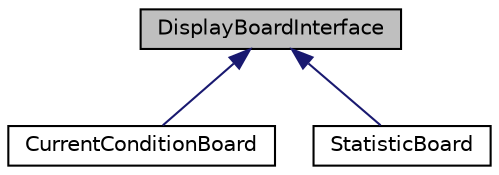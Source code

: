 digraph "DisplayBoardInterface"
{
  edge [fontname="Helvetica",fontsize="10",labelfontname="Helvetica",labelfontsize="10"];
  node [fontname="Helvetica",fontsize="10",shape=record];
  Node1 [label="DisplayBoardInterface",height=0.2,width=0.4,color="black", fillcolor="grey75", style="filled", fontcolor="black"];
  Node1 -> Node2 [dir="back",color="midnightblue",fontsize="10",style="solid",fontname="Helvetica"];
  Node2 [label="CurrentConditionBoard",height=0.2,width=0.4,color="black", fillcolor="white", style="filled",URL="$classCurrentConditionBoard.html"];
  Node1 -> Node3 [dir="back",color="midnightblue",fontsize="10",style="solid",fontname="Helvetica"];
  Node3 [label="StatisticBoard",height=0.2,width=0.4,color="black", fillcolor="white", style="filled",URL="$classStatisticBoard.html"];
}

